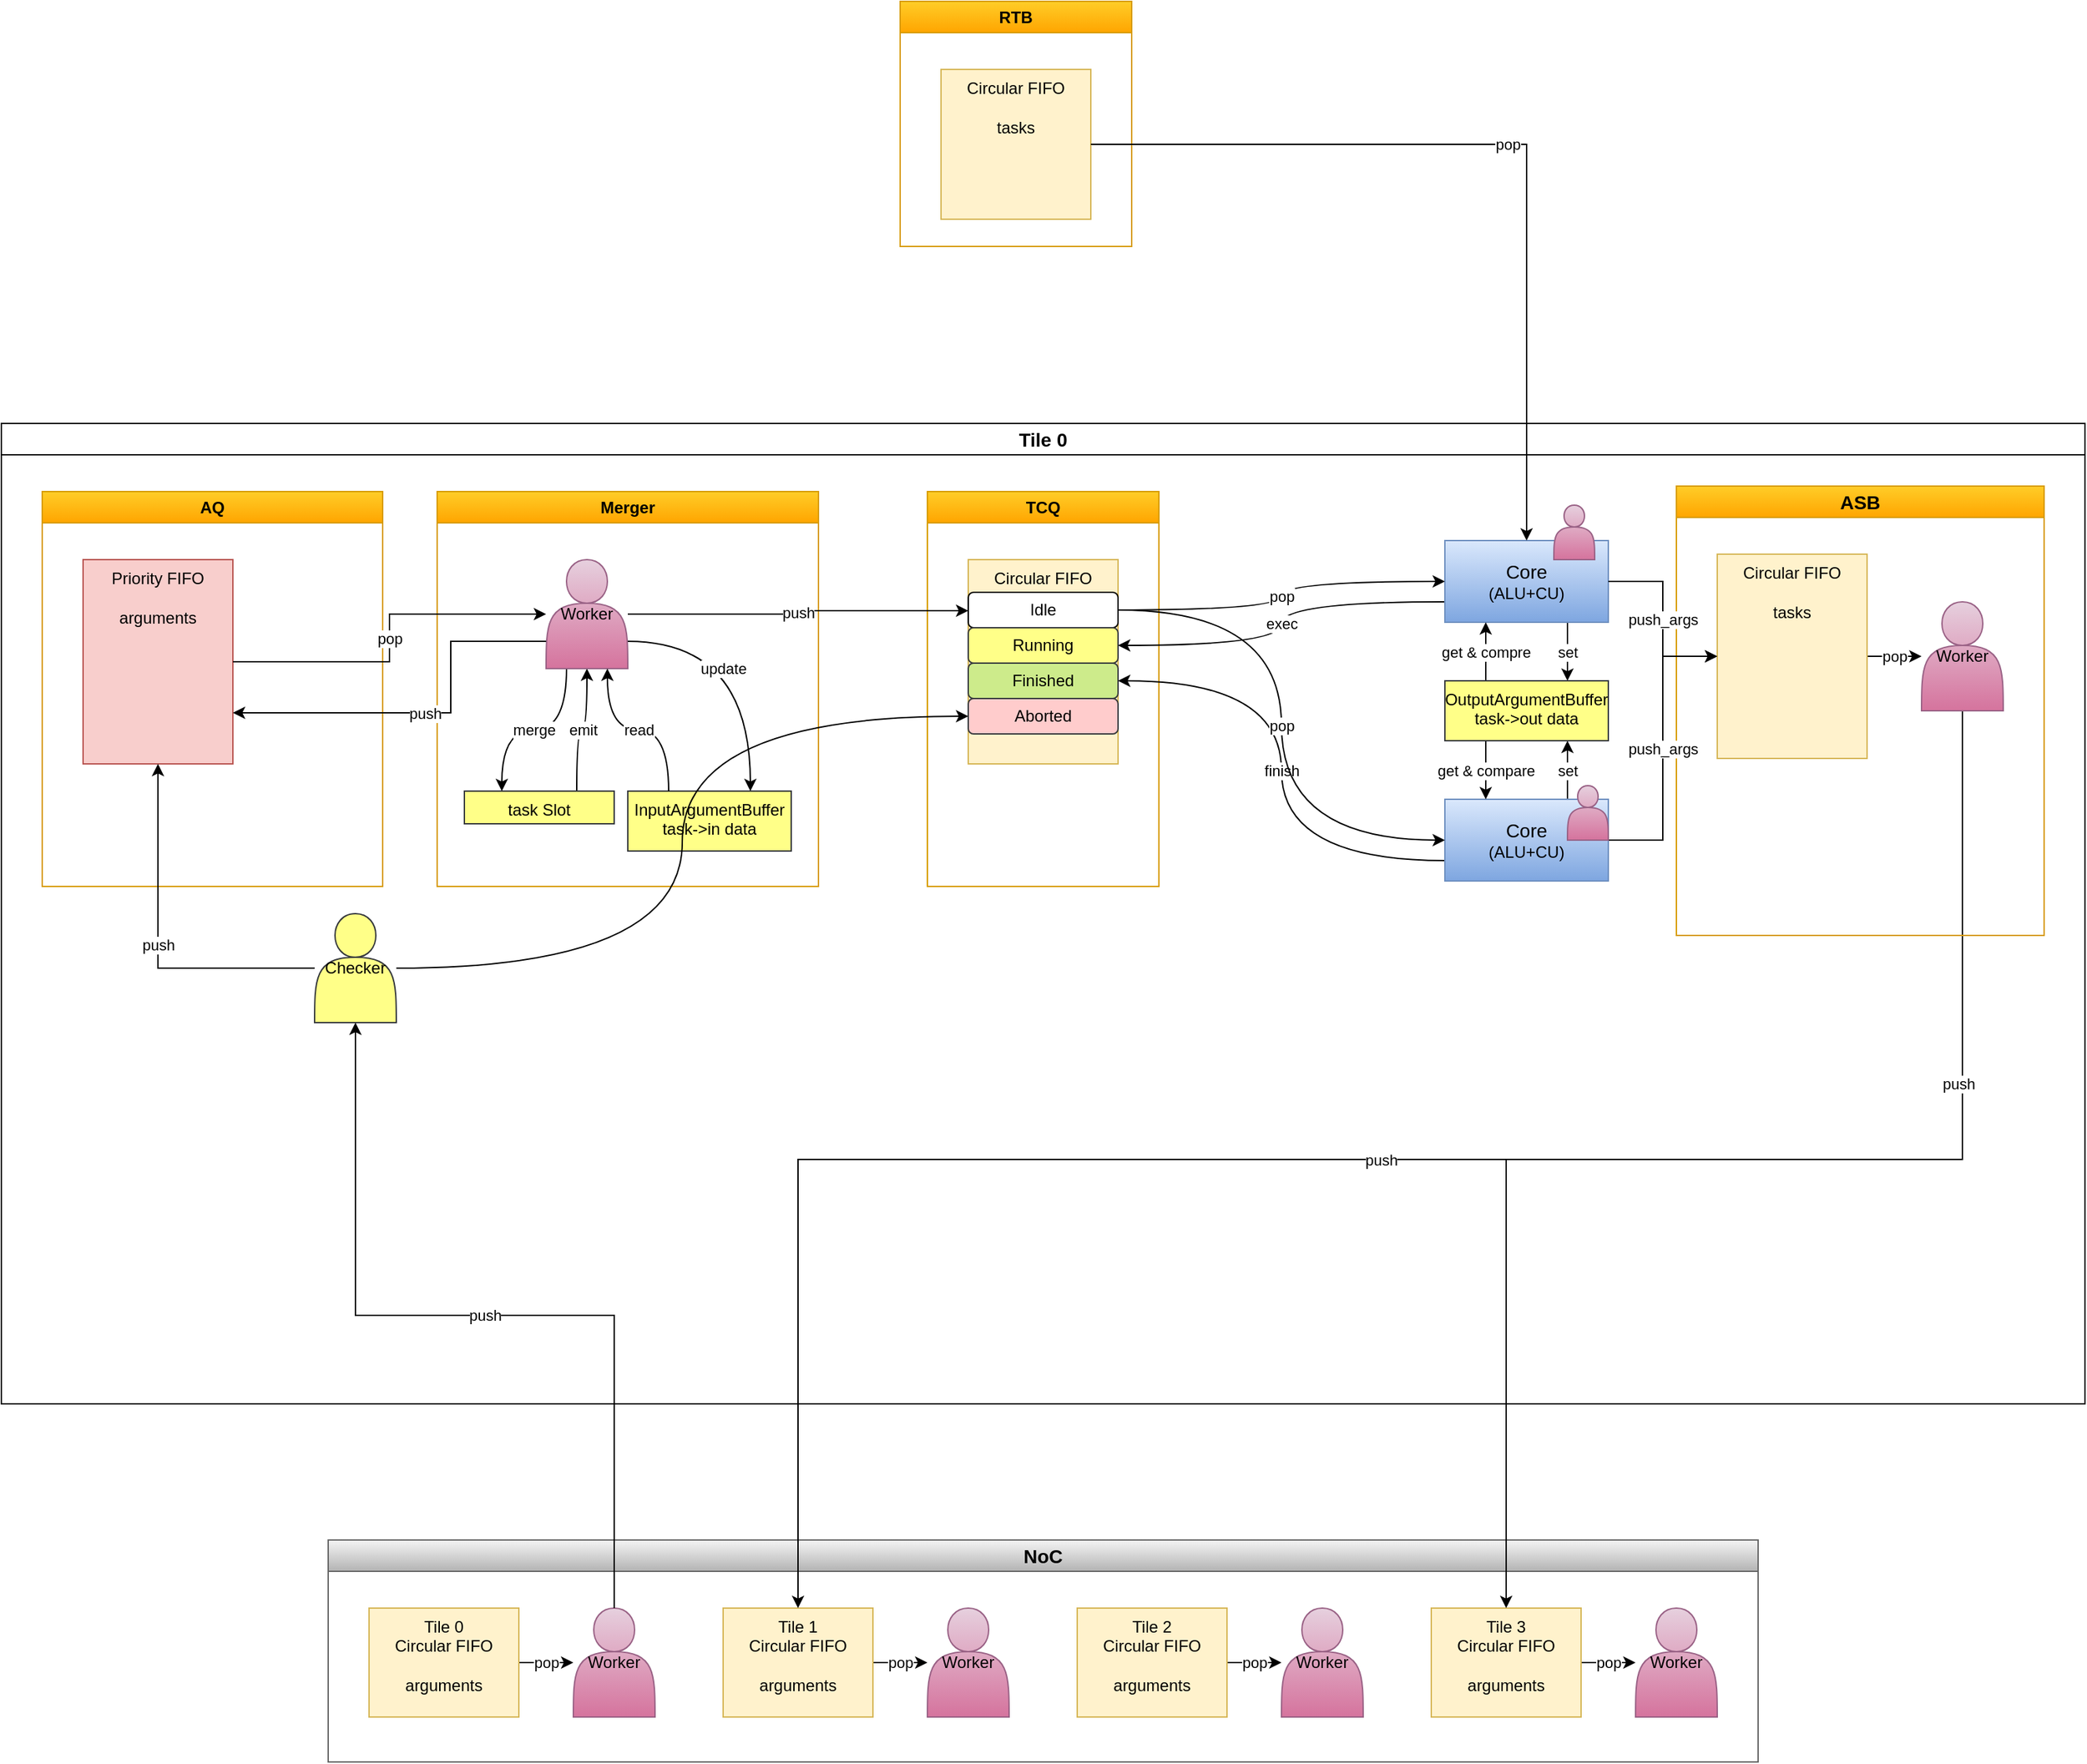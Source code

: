 <mxfile version="24.7.16">
  <diagram name="第 1 页" id="bIVpFGI0XpWCurFE0BPE">
    <mxGraphModel dx="1195" dy="1442" grid="1" gridSize="10" guides="1" tooltips="1" connect="1" arrows="1" fold="1" page="1" pageScale="1" pageWidth="1169" pageHeight="827" math="0" shadow="0">
      <root>
        <mxCell id="0" />
        <mxCell id="1" parent="0" />
        <mxCell id="OI3NP-LYjU-ru6JEcSei-1" value="NoC" style="swimlane;whiteSpace=wrap;html=1;fillColor=#f5f5f5;gradientColor=#b3b3b3;strokeColor=#666666;fontSize=14;" vertex="1" parent="1">
          <mxGeometry x="280" y="860" width="1050" height="163" as="geometry" />
        </mxCell>
        <mxCell id="OI3NP-LYjU-ru6JEcSei-2" value="pop" style="edgeStyle=orthogonalEdgeStyle;rounded=0;orthogonalLoop=1;jettySize=auto;html=1;" edge="1" parent="OI3NP-LYjU-ru6JEcSei-1" source="OI3NP-LYjU-ru6JEcSei-3" target="OI3NP-LYjU-ru6JEcSei-4">
          <mxGeometry relative="1" as="geometry" />
        </mxCell>
        <mxCell id="OI3NP-LYjU-ru6JEcSei-3" value="&lt;div&gt;Tile 0&lt;/div&gt;Circular FIFO&lt;div&gt;&lt;br&gt;&lt;/div&gt;&lt;div&gt;arguments&lt;/div&gt;" style="rounded=0;whiteSpace=wrap;html=1;verticalAlign=top;fillColor=#fff2cc;strokeColor=#d6b656;" vertex="1" parent="OI3NP-LYjU-ru6JEcSei-1">
          <mxGeometry x="30" y="50" width="110" height="80" as="geometry" />
        </mxCell>
        <mxCell id="OI3NP-LYjU-ru6JEcSei-4" value="Worker" style="shape=actor;whiteSpace=wrap;html=1;fillColor=#e6d0de;gradientColor=#d5739d;strokeColor=#996185;" vertex="1" parent="OI3NP-LYjU-ru6JEcSei-1">
          <mxGeometry x="180" y="50" width="60" height="80" as="geometry" />
        </mxCell>
        <mxCell id="OI3NP-LYjU-ru6JEcSei-5" value="pop" style="edgeStyle=orthogonalEdgeStyle;rounded=0;orthogonalLoop=1;jettySize=auto;html=1;" edge="1" parent="OI3NP-LYjU-ru6JEcSei-1" source="OI3NP-LYjU-ru6JEcSei-6" target="OI3NP-LYjU-ru6JEcSei-7">
          <mxGeometry relative="1" as="geometry" />
        </mxCell>
        <mxCell id="OI3NP-LYjU-ru6JEcSei-6" value="&lt;div&gt;Tile 2&lt;/div&gt;Circular FIFO&lt;div&gt;&lt;br&gt;&lt;/div&gt;&lt;div&gt;arguments&lt;/div&gt;" style="rounded=0;whiteSpace=wrap;html=1;verticalAlign=top;fillColor=#fff2cc;strokeColor=#d6b656;" vertex="1" parent="OI3NP-LYjU-ru6JEcSei-1">
          <mxGeometry x="550" y="50" width="110" height="80" as="geometry" />
        </mxCell>
        <mxCell id="OI3NP-LYjU-ru6JEcSei-7" value="Worker" style="shape=actor;whiteSpace=wrap;html=1;fillColor=#e6d0de;gradientColor=#d5739d;strokeColor=#996185;" vertex="1" parent="OI3NP-LYjU-ru6JEcSei-1">
          <mxGeometry x="700" y="50" width="60" height="80" as="geometry" />
        </mxCell>
        <mxCell id="OI3NP-LYjU-ru6JEcSei-8" value="pop" style="edgeStyle=orthogonalEdgeStyle;rounded=0;orthogonalLoop=1;jettySize=auto;html=1;" edge="1" parent="OI3NP-LYjU-ru6JEcSei-1" source="OI3NP-LYjU-ru6JEcSei-9" target="OI3NP-LYjU-ru6JEcSei-10">
          <mxGeometry relative="1" as="geometry" />
        </mxCell>
        <mxCell id="OI3NP-LYjU-ru6JEcSei-9" value="&lt;div&gt;Tile 1&lt;/div&gt;Circular FIFO&lt;div&gt;&lt;br&gt;&lt;/div&gt;&lt;div&gt;arguments&lt;/div&gt;" style="rounded=0;whiteSpace=wrap;html=1;verticalAlign=top;fillColor=#fff2cc;strokeColor=#d6b656;" vertex="1" parent="OI3NP-LYjU-ru6JEcSei-1">
          <mxGeometry x="290" y="50" width="110" height="80" as="geometry" />
        </mxCell>
        <mxCell id="OI3NP-LYjU-ru6JEcSei-10" value="Worker" style="shape=actor;whiteSpace=wrap;html=1;fillColor=#e6d0de;gradientColor=#d5739d;strokeColor=#996185;" vertex="1" parent="OI3NP-LYjU-ru6JEcSei-1">
          <mxGeometry x="440" y="50" width="60" height="80" as="geometry" />
        </mxCell>
        <mxCell id="OI3NP-LYjU-ru6JEcSei-11" value="pop" style="edgeStyle=orthogonalEdgeStyle;rounded=0;orthogonalLoop=1;jettySize=auto;html=1;" edge="1" parent="OI3NP-LYjU-ru6JEcSei-1" source="OI3NP-LYjU-ru6JEcSei-12" target="OI3NP-LYjU-ru6JEcSei-13">
          <mxGeometry relative="1" as="geometry" />
        </mxCell>
        <mxCell id="OI3NP-LYjU-ru6JEcSei-12" value="&lt;div&gt;Tile 3&lt;/div&gt;Circular FIFO&lt;div&gt;&lt;br&gt;&lt;/div&gt;&lt;div&gt;arguments&lt;/div&gt;" style="rounded=0;whiteSpace=wrap;html=1;verticalAlign=top;fillColor=#fff2cc;strokeColor=#d6b656;" vertex="1" parent="OI3NP-LYjU-ru6JEcSei-1">
          <mxGeometry x="810" y="50" width="110" height="80" as="geometry" />
        </mxCell>
        <mxCell id="OI3NP-LYjU-ru6JEcSei-13" value="Worker" style="shape=actor;whiteSpace=wrap;html=1;fillColor=#e6d0de;gradientColor=#d5739d;strokeColor=#996185;" vertex="1" parent="OI3NP-LYjU-ru6JEcSei-1">
          <mxGeometry x="960" y="50" width="60" height="80" as="geometry" />
        </mxCell>
        <mxCell id="OI3NP-LYjU-ru6JEcSei-14" value="push" style="edgeStyle=orthogonalEdgeStyle;rounded=0;orthogonalLoop=1;jettySize=auto;html=1;exitDx=0;exitDy=0;exitX=0.5;exitY=1;" edge="1" parent="1" source="OI3NP-LYjU-ru6JEcSei-21" target="OI3NP-LYjU-ru6JEcSei-9">
          <mxGeometry relative="1" as="geometry">
            <mxPoint x="1040" y="600" as="targetPoint" />
          </mxGeometry>
        </mxCell>
        <mxCell id="OI3NP-LYjU-ru6JEcSei-15" value="" style="edgeStyle=orthogonalEdgeStyle;rounded=0;orthogonalLoop=1;jettySize=auto;html=1;exitDx=0;exitDy=0;exitX=0.5;exitY=1;" edge="1" parent="1" source="OI3NP-LYjU-ru6JEcSei-21" target="OI3NP-LYjU-ru6JEcSei-12">
          <mxGeometry relative="1" as="geometry">
            <mxPoint x="555" y="620" as="targetPoint" />
            <mxPoint x="920" y="345" as="sourcePoint" />
          </mxGeometry>
        </mxCell>
        <mxCell id="OI3NP-LYjU-ru6JEcSei-16" value="push" style="edgeLabel;html=1;align=center;verticalAlign=middle;resizable=0;points=[];" vertex="1" connectable="0" parent="OI3NP-LYjU-ru6JEcSei-15">
          <mxGeometry x="-0.45" y="-3" relative="1" as="geometry">
            <mxPoint as="offset" />
          </mxGeometry>
        </mxCell>
        <mxCell id="OI3NP-LYjU-ru6JEcSei-17" value="Tile 0" style="swimlane;whiteSpace=wrap;html=1;fontSize=14;" vertex="1" parent="1">
          <mxGeometry x="40" y="40" width="1530" height="720" as="geometry" />
        </mxCell>
        <mxCell id="OI3NP-LYjU-ru6JEcSei-58" value="TCQ" style="swimlane;whiteSpace=wrap;html=1;fillColor=#ffcd28;gradientColor=#ffa500;strokeColor=#d79b00;" vertex="1" parent="OI3NP-LYjU-ru6JEcSei-17">
          <mxGeometry x="680" y="50" width="170" height="290" as="geometry" />
        </mxCell>
        <mxCell id="OI3NP-LYjU-ru6JEcSei-59" value="Circular FIFO" style="rounded=0;whiteSpace=wrap;html=1;verticalAlign=top;fillColor=#fff2cc;strokeColor=#d6b656;" vertex="1" parent="OI3NP-LYjU-ru6JEcSei-58">
          <mxGeometry x="30" y="50" width="110" height="150" as="geometry" />
        </mxCell>
        <mxCell id="OI3NP-LYjU-ru6JEcSei-67" value="Idle" style="rounded=1;whiteSpace=wrap;html=1;" vertex="1" parent="OI3NP-LYjU-ru6JEcSei-58">
          <mxGeometry x="30" y="74" width="110" height="26" as="geometry" />
        </mxCell>
        <mxCell id="OI3NP-LYjU-ru6JEcSei-68" value="Running" style="rounded=1;whiteSpace=wrap;html=1;fillColor=#ffff88;strokeColor=#36393d;" vertex="1" parent="OI3NP-LYjU-ru6JEcSei-58">
          <mxGeometry x="30" y="100" width="110" height="26" as="geometry" />
        </mxCell>
        <mxCell id="OI3NP-LYjU-ru6JEcSei-69" value="Finished" style="rounded=1;whiteSpace=wrap;html=1;fillColor=#cdeb8b;strokeColor=#36393d;" vertex="1" parent="OI3NP-LYjU-ru6JEcSei-58">
          <mxGeometry x="30" y="126" width="110" height="26" as="geometry" />
        </mxCell>
        <mxCell id="OI3NP-LYjU-ru6JEcSei-70" value="Aborted" style="rounded=1;whiteSpace=wrap;html=1;fillColor=#ffcccc;strokeColor=#36393d;" vertex="1" parent="OI3NP-LYjU-ru6JEcSei-58">
          <mxGeometry x="30" y="152" width="110" height="26" as="geometry" />
        </mxCell>
        <mxCell id="OI3NP-LYjU-ru6JEcSei-18" value="ASB" style="swimlane;whiteSpace=wrap;html=1;fillColor=#ffcd28;gradientColor=#ffa500;strokeColor=#d79b00;fontSize=14;swimlaneFillColor=none;" vertex="1" parent="OI3NP-LYjU-ru6JEcSei-17">
          <mxGeometry x="1230" y="46" width="270" height="330" as="geometry" />
        </mxCell>
        <mxCell id="OI3NP-LYjU-ru6JEcSei-19" value="pop" style="edgeStyle=orthogonalEdgeStyle;rounded=0;orthogonalLoop=1;jettySize=auto;html=1;" edge="1" parent="OI3NP-LYjU-ru6JEcSei-18" source="OI3NP-LYjU-ru6JEcSei-20" target="OI3NP-LYjU-ru6JEcSei-21">
          <mxGeometry relative="1" as="geometry" />
        </mxCell>
        <mxCell id="OI3NP-LYjU-ru6JEcSei-20" value="Circular FIFO&lt;div&gt;&lt;br&gt;&lt;/div&gt;&lt;div&gt;tasks&lt;/div&gt;" style="rounded=0;whiteSpace=wrap;html=1;verticalAlign=top;fillColor=#fff2cc;strokeColor=#d6b656;" vertex="1" parent="OI3NP-LYjU-ru6JEcSei-18">
          <mxGeometry x="30" y="50" width="110" height="150" as="geometry" />
        </mxCell>
        <mxCell id="OI3NP-LYjU-ru6JEcSei-21" value="Worker" style="shape=actor;whiteSpace=wrap;html=1;fillColor=#e6d0de;gradientColor=#d5739d;strokeColor=#996185;" vertex="1" parent="OI3NP-LYjU-ru6JEcSei-18">
          <mxGeometry x="180" y="85" width="60" height="80" as="geometry" />
        </mxCell>
        <mxCell id="OI3NP-LYjU-ru6JEcSei-49" value="set" style="edgeStyle=orthogonalEdgeStyle;rounded=0;orthogonalLoop=1;jettySize=auto;html=1;exitX=0.75;exitY=1;exitDx=0;exitDy=0;entryX=0.75;entryY=0;entryDx=0;entryDy=0;" edge="1" parent="OI3NP-LYjU-ru6JEcSei-17" source="OI3NP-LYjU-ru6JEcSei-22" target="OI3NP-LYjU-ru6JEcSei-41">
          <mxGeometry relative="1" as="geometry" />
        </mxCell>
        <mxCell id="OI3NP-LYjU-ru6JEcSei-60" value="exec" style="edgeStyle=orthogonalEdgeStyle;rounded=0;orthogonalLoop=1;jettySize=auto;html=1;exitX=0;exitY=0.75;exitDx=0;exitDy=0;entryX=1;entryY=0.5;entryDx=0;entryDy=0;curved=1;" edge="1" parent="OI3NP-LYjU-ru6JEcSei-17" source="OI3NP-LYjU-ru6JEcSei-22" target="OI3NP-LYjU-ru6JEcSei-68">
          <mxGeometry relative="1" as="geometry" />
        </mxCell>
        <mxCell id="OI3NP-LYjU-ru6JEcSei-22" value="&lt;font style=&quot;font-size: 14px;&quot;&gt;Core&lt;/font&gt;&lt;div&gt;(ALU+CU)&lt;/div&gt;" style="rounded=0;whiteSpace=wrap;html=1;fillColor=#dae8fc;gradientColor=#7ea6e0;strokeColor=#6c8ebf;" vertex="1" parent="OI3NP-LYjU-ru6JEcSei-17">
          <mxGeometry x="1060" y="86" width="120" height="60" as="geometry" />
        </mxCell>
        <mxCell id="OI3NP-LYjU-ru6JEcSei-23" value="push_args" style="edgeStyle=orthogonalEdgeStyle;rounded=0;orthogonalLoop=1;jettySize=auto;html=1;" edge="1" parent="OI3NP-LYjU-ru6JEcSei-17" source="OI3NP-LYjU-ru6JEcSei-22" target="OI3NP-LYjU-ru6JEcSei-20">
          <mxGeometry relative="1" as="geometry" />
        </mxCell>
        <mxCell id="OI3NP-LYjU-ru6JEcSei-51" value="set" style="edgeStyle=orthogonalEdgeStyle;rounded=0;orthogonalLoop=1;jettySize=auto;html=1;exitX=0.75;exitY=0;exitDx=0;exitDy=0;entryX=0.75;entryY=1;entryDx=0;entryDy=0;" edge="1" parent="OI3NP-LYjU-ru6JEcSei-17" source="OI3NP-LYjU-ru6JEcSei-24" target="OI3NP-LYjU-ru6JEcSei-41">
          <mxGeometry relative="1" as="geometry" />
        </mxCell>
        <mxCell id="OI3NP-LYjU-ru6JEcSei-61" value="finish" style="edgeStyle=orthogonalEdgeStyle;rounded=0;orthogonalLoop=1;jettySize=auto;html=1;exitX=0;exitY=0.75;exitDx=0;exitDy=0;entryX=1;entryY=0.5;entryDx=0;entryDy=0;curved=1;" edge="1" parent="OI3NP-LYjU-ru6JEcSei-17" source="OI3NP-LYjU-ru6JEcSei-24" target="OI3NP-LYjU-ru6JEcSei-69">
          <mxGeometry relative="1" as="geometry" />
        </mxCell>
        <mxCell id="OI3NP-LYjU-ru6JEcSei-24" value="&lt;font style=&quot;font-size: 14px;&quot;&gt;Core&lt;/font&gt;&lt;div&gt;(ALU+CU)&lt;/div&gt;" style="rounded=0;whiteSpace=wrap;html=1;fillColor=#dae8fc;gradientColor=#7ea6e0;strokeColor=#6c8ebf;" vertex="1" parent="OI3NP-LYjU-ru6JEcSei-17">
          <mxGeometry x="1060" y="276" width="120" height="60" as="geometry" />
        </mxCell>
        <mxCell id="OI3NP-LYjU-ru6JEcSei-25" value="push_args" style="edgeStyle=orthogonalEdgeStyle;rounded=0;orthogonalLoop=1;jettySize=auto;html=1;entryX=0;entryY=0.5;entryDx=0;entryDy=0;" edge="1" parent="OI3NP-LYjU-ru6JEcSei-17" source="OI3NP-LYjU-ru6JEcSei-24" target="OI3NP-LYjU-ru6JEcSei-20">
          <mxGeometry relative="1" as="geometry" />
        </mxCell>
        <mxCell id="OI3NP-LYjU-ru6JEcSei-26" value="AQ" style="swimlane;whiteSpace=wrap;html=1;fillColor=#ffcd28;gradientColor=#ffa500;strokeColor=#d79b00;" vertex="1" parent="OI3NP-LYjU-ru6JEcSei-17">
          <mxGeometry x="30" y="50" width="250" height="290" as="geometry" />
        </mxCell>
        <mxCell id="OI3NP-LYjU-ru6JEcSei-27" value="Priority FIFO&lt;div&gt;&lt;br&gt;&lt;/div&gt;&lt;div&gt;arguments&lt;/div&gt;" style="rounded=0;whiteSpace=wrap;html=1;verticalAlign=top;fillColor=#f8cecc;strokeColor=#b85450;" vertex="1" parent="OI3NP-LYjU-ru6JEcSei-26">
          <mxGeometry x="30" y="50" width="110" height="150" as="geometry" />
        </mxCell>
        <mxCell id="OI3NP-LYjU-ru6JEcSei-28" value="Merger" style="swimlane;whiteSpace=wrap;html=1;fillColor=#ffcd28;gradientColor=#ffa500;strokeColor=#d79b00;" vertex="1" parent="OI3NP-LYjU-ru6JEcSei-17">
          <mxGeometry x="320" y="50" width="280" height="290" as="geometry" />
        </mxCell>
        <mxCell id="OI3NP-LYjU-ru6JEcSei-29" value="emit" style="edgeStyle=orthogonalEdgeStyle;rounded=0;orthogonalLoop=1;jettySize=auto;html=1;exitX=0.75;exitY=0;exitDx=0;exitDy=0;entryX=0.5;entryY=1;entryDx=0;entryDy=0;curved=1;" edge="1" parent="OI3NP-LYjU-ru6JEcSei-28" source="OI3NP-LYjU-ru6JEcSei-30" target="OI3NP-LYjU-ru6JEcSei-32">
          <mxGeometry relative="1" as="geometry">
            <mxPoint x="100" y="126" as="targetPoint" />
          </mxGeometry>
        </mxCell>
        <mxCell id="OI3NP-LYjU-ru6JEcSei-30" value="task Slot" style="rounded=0;whiteSpace=wrap;html=1;verticalAlign=top;fillColor=#ffff88;strokeColor=#36393d;" vertex="1" parent="OI3NP-LYjU-ru6JEcSei-28">
          <mxGeometry x="20" y="220" width="110" height="24" as="geometry" />
        </mxCell>
        <mxCell id="OI3NP-LYjU-ru6JEcSei-31" value="merge" style="edgeStyle=orthogonalEdgeStyle;rounded=0;orthogonalLoop=1;jettySize=auto;html=1;entryX=0.25;entryY=0;entryDx=0;entryDy=0;exitX=0.25;exitY=1;exitDx=0;exitDy=0;curved=1;" edge="1" parent="OI3NP-LYjU-ru6JEcSei-28" source="OI3NP-LYjU-ru6JEcSei-32" target="OI3NP-LYjU-ru6JEcSei-30">
          <mxGeometry relative="1" as="geometry" />
        </mxCell>
        <mxCell id="OI3NP-LYjU-ru6JEcSei-32" value="Worker" style="shape=actor;whiteSpace=wrap;html=1;fillColor=#e6d0de;gradientColor=#d5739d;strokeColor=#996185;" vertex="1" parent="OI3NP-LYjU-ru6JEcSei-28">
          <mxGeometry x="80" y="50" width="60" height="80" as="geometry" />
        </mxCell>
        <mxCell id="OI3NP-LYjU-ru6JEcSei-52" value="InputArgumentBuffer&lt;div&gt;task-&amp;gt;in data&lt;/div&gt;" style="rounded=0;whiteSpace=wrap;html=1;verticalAlign=top;fillColor=#ffff88;strokeColor=#36393d;" vertex="1" parent="OI3NP-LYjU-ru6JEcSei-28">
          <mxGeometry x="140" y="220" width="120" height="44" as="geometry" />
        </mxCell>
        <mxCell id="OI3NP-LYjU-ru6JEcSei-56" value="read" style="edgeStyle=orthogonalEdgeStyle;rounded=0;orthogonalLoop=1;jettySize=auto;html=1;exitX=0.25;exitY=0;exitDx=0;exitDy=0;entryX=0.75;entryY=1;entryDx=0;entryDy=0;curved=1;" edge="1" parent="OI3NP-LYjU-ru6JEcSei-28" source="OI3NP-LYjU-ru6JEcSei-52" target="OI3NP-LYjU-ru6JEcSei-32">
          <mxGeometry relative="1" as="geometry" />
        </mxCell>
        <mxCell id="OI3NP-LYjU-ru6JEcSei-57" value="update" style="edgeStyle=orthogonalEdgeStyle;rounded=0;orthogonalLoop=1;jettySize=auto;html=1;exitX=1;exitY=0.75;exitDx=0;exitDy=0;entryX=0.75;entryY=0;entryDx=0;entryDy=0;curved=1;" edge="1" parent="OI3NP-LYjU-ru6JEcSei-28" source="OI3NP-LYjU-ru6JEcSei-32" target="OI3NP-LYjU-ru6JEcSei-52">
          <mxGeometry x="-0.3" y="-20" relative="1" as="geometry">
            <mxPoint as="offset" />
          </mxGeometry>
        </mxCell>
        <mxCell id="OI3NP-LYjU-ru6JEcSei-36" value="pop" style="edgeStyle=orthogonalEdgeStyle;rounded=0;orthogonalLoop=1;jettySize=auto;html=1;entryX=0;entryY=0.5;entryDx=0;entryDy=0;curved=1;" edge="1" parent="OI3NP-LYjU-ru6JEcSei-17" source="OI3NP-LYjU-ru6JEcSei-67" target="OI3NP-LYjU-ru6JEcSei-24">
          <mxGeometry relative="1" as="geometry" />
        </mxCell>
        <mxCell id="OI3NP-LYjU-ru6JEcSei-37" value="pop" style="edgeStyle=orthogonalEdgeStyle;rounded=0;orthogonalLoop=1;jettySize=auto;html=1;" edge="1" parent="OI3NP-LYjU-ru6JEcSei-17" source="OI3NP-LYjU-ru6JEcSei-27" target="OI3NP-LYjU-ru6JEcSei-32">
          <mxGeometry relative="1" as="geometry" />
        </mxCell>
        <mxCell id="OI3NP-LYjU-ru6JEcSei-38" value="push" style="edgeStyle=orthogonalEdgeStyle;rounded=0;orthogonalLoop=1;jettySize=auto;html=1;entryX=0;entryY=0.25;entryDx=0;entryDy=0;" edge="1" parent="OI3NP-LYjU-ru6JEcSei-17" source="OI3NP-LYjU-ru6JEcSei-32" target="OI3NP-LYjU-ru6JEcSei-59">
          <mxGeometry relative="1" as="geometry" />
        </mxCell>
        <mxCell id="OI3NP-LYjU-ru6JEcSei-39" value="push" style="edgeStyle=orthogonalEdgeStyle;rounded=0;orthogonalLoop=1;jettySize=auto;html=1;entryX=1;entryY=0.75;entryDx=0;entryDy=0;exitX=0;exitY=0.75;exitDx=0;exitDy=0;" edge="1" parent="OI3NP-LYjU-ru6JEcSei-17" source="OI3NP-LYjU-ru6JEcSei-32" target="OI3NP-LYjU-ru6JEcSei-27">
          <mxGeometry relative="1" as="geometry">
            <Array as="points">
              <mxPoint x="330" y="160" />
              <mxPoint x="330" y="213" />
            </Array>
          </mxGeometry>
        </mxCell>
        <mxCell id="OI3NP-LYjU-ru6JEcSei-48" value="get &amp;amp; compre" style="edgeStyle=orthogonalEdgeStyle;rounded=0;orthogonalLoop=1;jettySize=auto;html=1;exitX=0.25;exitY=0;exitDx=0;exitDy=0;entryX=0.25;entryY=1;entryDx=0;entryDy=0;" edge="1" parent="OI3NP-LYjU-ru6JEcSei-17" source="OI3NP-LYjU-ru6JEcSei-41" target="OI3NP-LYjU-ru6JEcSei-22">
          <mxGeometry relative="1" as="geometry" />
        </mxCell>
        <mxCell id="OI3NP-LYjU-ru6JEcSei-50" value="get &amp;amp; compare" style="edgeStyle=orthogonalEdgeStyle;rounded=0;orthogonalLoop=1;jettySize=auto;html=1;exitX=0.25;exitY=1;exitDx=0;exitDy=0;entryX=0.25;entryY=0;entryDx=0;entryDy=0;" edge="1" parent="OI3NP-LYjU-ru6JEcSei-17" source="OI3NP-LYjU-ru6JEcSei-41" target="OI3NP-LYjU-ru6JEcSei-24">
          <mxGeometry relative="1" as="geometry" />
        </mxCell>
        <mxCell id="OI3NP-LYjU-ru6JEcSei-41" value="OutputArgumentBuffer&lt;div&gt;task-&amp;gt;out data&lt;/div&gt;" style="rounded=0;whiteSpace=wrap;html=1;verticalAlign=top;fillColor=#ffff88;strokeColor=#36393d;" vertex="1" parent="OI3NP-LYjU-ru6JEcSei-17">
          <mxGeometry x="1060" y="189" width="120" height="44" as="geometry" />
        </mxCell>
        <mxCell id="OI3NP-LYjU-ru6JEcSei-54" value="" style="shape=actor;whiteSpace=wrap;html=1;fillColor=#e6d0de;gradientColor=#d5739d;strokeColor=#996185;" vertex="1" parent="OI3NP-LYjU-ru6JEcSei-17">
          <mxGeometry x="1150" y="266" width="30" height="40" as="geometry" />
        </mxCell>
        <mxCell id="OI3NP-LYjU-ru6JEcSei-65" value="push" style="edgeStyle=orthogonalEdgeStyle;rounded=0;orthogonalLoop=1;jettySize=auto;html=1;" edge="1" parent="OI3NP-LYjU-ru6JEcSei-17" source="OI3NP-LYjU-ru6JEcSei-62" target="OI3NP-LYjU-ru6JEcSei-27">
          <mxGeometry relative="1" as="geometry" />
        </mxCell>
        <mxCell id="OI3NP-LYjU-ru6JEcSei-66" style="edgeStyle=orthogonalEdgeStyle;rounded=0;orthogonalLoop=1;jettySize=auto;html=1;entryX=0;entryY=0.5;entryDx=0;entryDy=0;curved=1;" edge="1" parent="OI3NP-LYjU-ru6JEcSei-17" source="OI3NP-LYjU-ru6JEcSei-62" target="OI3NP-LYjU-ru6JEcSei-70">
          <mxGeometry relative="1" as="geometry" />
        </mxCell>
        <mxCell id="OI3NP-LYjU-ru6JEcSei-62" value="Checker" style="shape=actor;whiteSpace=wrap;html=1;fillColor=#ffff88;strokeColor=#36393d;" vertex="1" parent="OI3NP-LYjU-ru6JEcSei-17">
          <mxGeometry x="230" y="360" width="60" height="80" as="geometry" />
        </mxCell>
        <mxCell id="OI3NP-LYjU-ru6JEcSei-71" value="pop" style="edgeStyle=orthogonalEdgeStyle;rounded=0;orthogonalLoop=1;jettySize=auto;html=1;curved=1;" edge="1" parent="OI3NP-LYjU-ru6JEcSei-17" source="OI3NP-LYjU-ru6JEcSei-67" target="OI3NP-LYjU-ru6JEcSei-22">
          <mxGeometry relative="1" as="geometry" />
        </mxCell>
        <mxCell id="OI3NP-LYjU-ru6JEcSei-40" value="push" style="edgeStyle=orthogonalEdgeStyle;rounded=0;orthogonalLoop=1;jettySize=auto;html=1;exitX=0.5;exitY=0;exitDx=0;exitDy=0;" edge="1" parent="1" source="OI3NP-LYjU-ru6JEcSei-4" target="OI3NP-LYjU-ru6JEcSei-62">
          <mxGeometry relative="1" as="geometry">
            <mxPoint x="130" y="260" as="targetPoint" />
          </mxGeometry>
        </mxCell>
        <mxCell id="OI3NP-LYjU-ru6JEcSei-53" value="" style="shape=actor;whiteSpace=wrap;html=1;fillColor=#e6d0de;gradientColor=#d5739d;strokeColor=#996185;" vertex="1" parent="1">
          <mxGeometry x="1180" y="100" width="30" height="40" as="geometry" />
        </mxCell>
        <mxCell id="OI3NP-LYjU-ru6JEcSei-33" value="RTB" style="swimlane;whiteSpace=wrap;html=1;fillColor=#ffcd28;gradientColor=#ffa500;strokeColor=#d79b00;" vertex="1" parent="1">
          <mxGeometry x="700" y="-270" width="170" height="180" as="geometry" />
        </mxCell>
        <mxCell id="OI3NP-LYjU-ru6JEcSei-34" value="Circular FIFO&lt;div&gt;&lt;br&gt;&lt;/div&gt;&lt;div&gt;tasks&lt;/div&gt;" style="rounded=0;whiteSpace=wrap;html=1;verticalAlign=top;fillColor=#fff2cc;strokeColor=#d6b656;" vertex="1" parent="OI3NP-LYjU-ru6JEcSei-33">
          <mxGeometry x="30" y="50" width="110" height="110" as="geometry" />
        </mxCell>
        <mxCell id="OI3NP-LYjU-ru6JEcSei-35" value="pop" style="edgeStyle=orthogonalEdgeStyle;rounded=0;orthogonalLoop=1;jettySize=auto;html=1;" edge="1" parent="1" source="OI3NP-LYjU-ru6JEcSei-34" target="OI3NP-LYjU-ru6JEcSei-22">
          <mxGeometry relative="1" as="geometry" />
        </mxCell>
      </root>
    </mxGraphModel>
  </diagram>
</mxfile>
